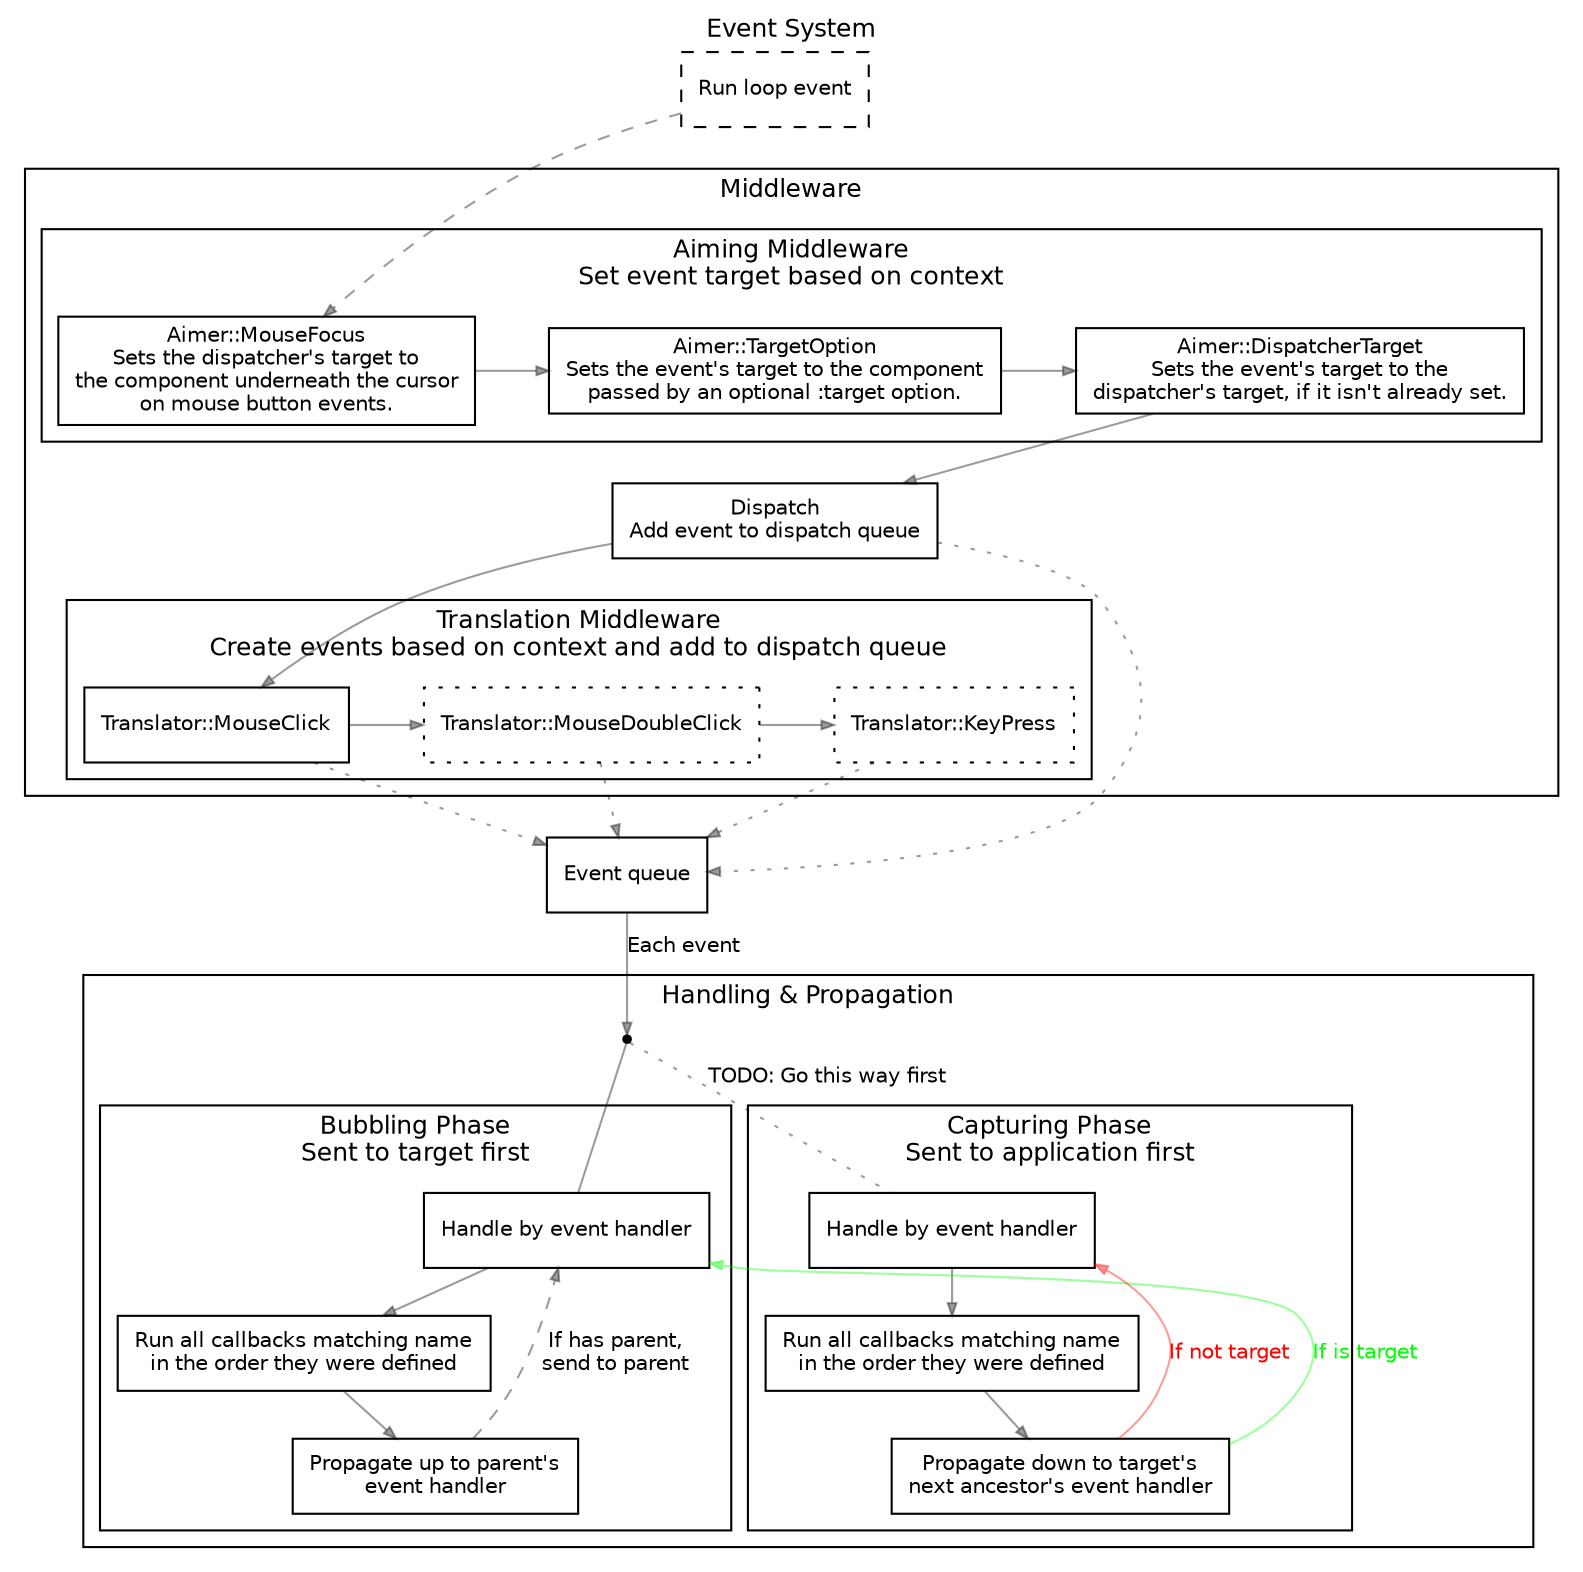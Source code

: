 digraph event_system {
  label="Event System";
  labelloc="top";
  fontsize=12;
  fontname=Helvetica;
  ranksep=0.3;
  rankdir=TB;

  node[fontsize=10, fontname=Helvetica, shape=box];
  edge[fontsize=10, fontname=Helvetica, arrowsize=0.6, color="#00000064"];

  run_loop_event [label="Run loop event", style=dashed];

  run_loop_event -> middleware_aiming_mouse_focus [style=dashed];
  run_loop_event -> middleware_aiming_target_option [style=invis]; // INVISIBLE
  run_loop_event -> middleware_aiming_dispatcher_target [style=invis]; // INVISIBLE

  ///////////////////////////////////////////////////////////////////////////////////////
  // Middleware                                                                        //
  ///////////////////////////////////////////////////////////////////////////////////////
  subgraph cluster_middleware {
    label="Middleware";

    // Aiming
    subgraph cluster_middleware_aiming {
      label="Aiming Middleware\nSet event target based on context";

      {
        rank=same;

        middleware_aiming_mouse_focus [label="Aimer::MouseFocus\nSets the dispatcher's target to\nthe component underneath the cursor\non mouse button events."];
        middleware_aiming_target_option [label="Aimer::TargetOption\nSets the event's target to the component\npassed by an optional :target option."];
        middleware_aiming_dispatcher_target [label="Aimer::DispatcherTarget\nSets the event's target to the\ndispatcher's target, if it isn't already set."];

        middleware_aiming_mouse_focus -> middleware_aiming_target_option;
        middleware_aiming_target_option -> middleware_aiming_dispatcher_target;
      }
    }

    middleware_dispatch [label="Dispatch\nAdd event to dispatch queue"];

    middleware_aiming_mouse_focus -> middleware_dispatch [style=invis]; // INVISIBLE
    middleware_aiming_target_option -> middleware_dispatch [style=invis]; // INVISIBLE
    middleware_aiming_dispatcher_target -> middleware_dispatch;

    // Translation
    subgraph cluster_middleware_translation {
      label="Translation Middleware\nCreate events based on context and add to dispatch queue";

      {
        rank=same;

        middleware_translation_mouse_click [label="Translator::MouseClick"];
        middleware_translation_mouse_double_click [label="Translator::MouseDoubleClick", style=dotted];
        middleware_translation_key_press [label="Translator::KeyPress", style=dotted];

        middleware_translation_mouse_click -> middleware_translation_mouse_double_click;
        middleware_translation_mouse_double_click -> middleware_translation_key_press;
      }
    }

    middleware_dispatch -> middleware_translation_mouse_click;
    middleware_dispatch -> middleware_translation_mouse_double_click [style=invis]; // INVISIBLE
    middleware_dispatch -> middleware_translation_key_press [style=invis]; // INVISIBLE
  }

  event_queue [label="Event queue"];

  middleware_dispatch -> event_queue [style=dotted];
  middleware_translation_mouse_click -> event_queue [style=dotted];
  middleware_translation_mouse_double_click -> event_queue [style=dotted];
  middleware_translation_key_press -> event_queue [style=dotted];

  ////////////////////////////////////////////////////////////////////////////////////
  // Propagation & Handling                                                         //
  ////////////////////////////////////////////////////////////////////////////////////

  event_queue -> handling_phase_join [label="Each event"];

  subgraph cluster_handling {
    label="Handling & Propagation";

    handling_phase_join [shape=point];

    handling_phase_join -> propagation_bubbling_handle [dir=none];
    handling_phase_join -> propagation_capturing_handle [dir=none, label="TODO: Go this way first", style="dotted"];

    /*{ rank=same; middleware_dispatch; handling_phase_join; }*/

    // Bubbling Phase
    subgraph cluster_propagation_bubbling {
      label="Bubbling Phase\nSent to target first";

      propagation_bubbling_handle [label="Handle by event handler"];
      propagation_bubbling_callbacks [label="Run all callbacks matching name\nin the order they were defined"];
      propagation_bubbling_propagate [label="Propagate up to parent's\nevent handler"];

      propagation_bubbling_handle -> propagation_bubbling_callbacks;
      propagation_bubbling_callbacks -> propagation_bubbling_propagate;

      propagation_bubbling_propagate -> propagation_bubbling_handle [label="If has parent,\nsend to parent", style="dashed"];
    }

    // Capturing Phase
    subgraph cluster_propagation_capturing {
      label="Capturing Phase\nSent to application first";

      propagation_capturing_handle [label="Handle by event handler"];
      propagation_capturing_callbacks [label="Run all callbacks matching name\nin the order they were defined"];
      propagation_capturing_propagate [label="Propagate down to target's\nnext ancestor's event handler"];

      propagation_capturing_handle -> propagation_capturing_callbacks;
      propagation_capturing_callbacks -> propagation_capturing_propagate;

      propagation_capturing_propagate -> propagation_capturing_handle [label="If not target", color="#FF000064", fontcolor="#FF0000"];
      propagation_capturing_propagate -> propagation_bubbling_handle [label="If is target", color="#00FF0064", fontcolor="#00FF00", constraint=false];
    }
  }
}
